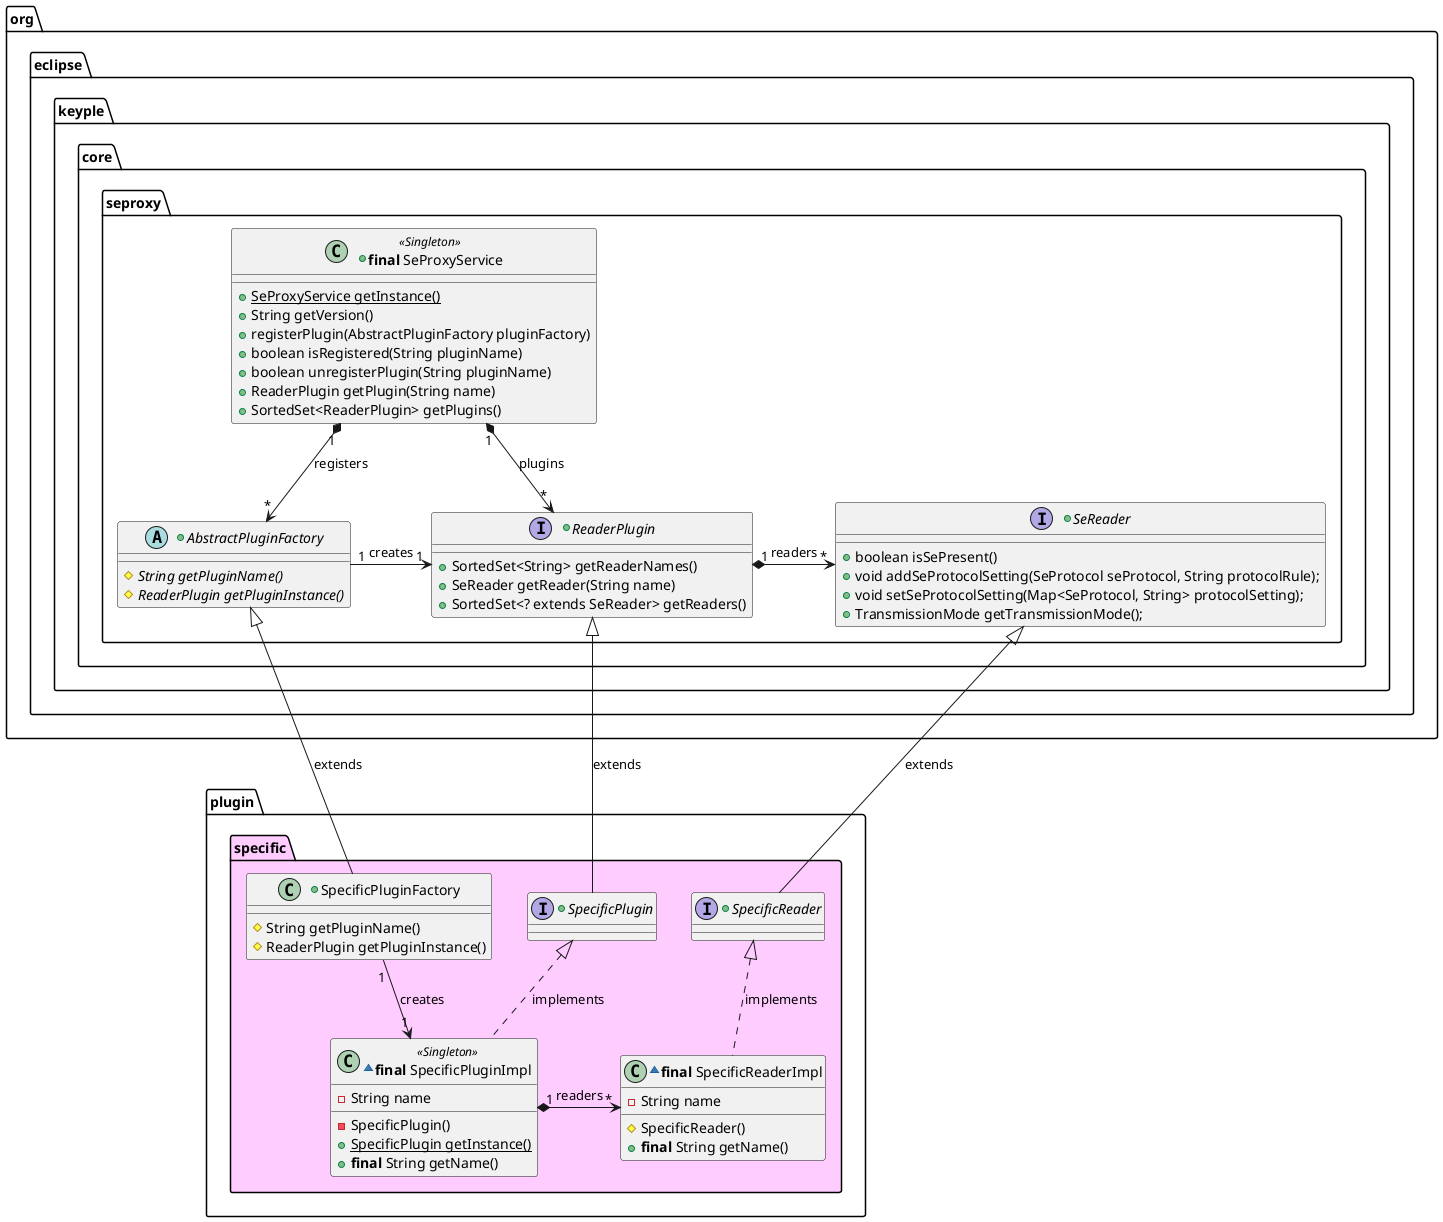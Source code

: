@startuml

package org.eclipse.keyple.core.seproxy #FFFFFF {

+class "<b>final</b> SeProxyService" as SeProxyService << Singleton >> {
	+{static}SeProxyService getInstance()
	+String getVersion()
	+registerPlugin(AbstractPluginFactory pluginFactory)
	+boolean isRegistered(String pluginName)
	+boolean unregisterPlugin(String pluginName)
	+ReaderPlugin getPlugin(String name)
	+SortedSet<ReaderPlugin> getPlugins()
}

+abstract AbstractPluginFactory {
	{abstract} #String getPluginName()
	{abstract} #ReaderPlugin getPluginInstance()
}

+interface ReaderPlugin {
	+SortedSet<String> getReaderNames()
	+SeReader getReader(String name)
	+SortedSet<? extends SeReader> getReaders()
}

+interface SeReader {
	+boolean isSePresent()
	+void addSeProtocolSetting(SeProtocol seProtocol, String protocolRule);
	+void setSeProtocolSetting(Map<SeProtocol, String> protocolSetting);
	+TransmissionMode getTransmissionMode();
}

SeProxyService "1" *-down-> "*" ReaderPlugin : plugins
SeProxyService "1" *--> "*" AbstractPluginFactory : registers
ReaderPlugin "1" *-right-> "*" SeReader : readers
AbstractPluginFactory "1" -right-> "1" ReaderPlugin : creates
}

package plugin.specific #FFCCFF {

+class SpecificPluginFactory {
	#String getPluginName()
	#ReaderPlugin getPluginInstance()
}

+interface SpecificPlugin {
}

+interface SpecificReader {
}

~class "<b>final</b> SpecificPluginImpl" as SpecificPluginImpl << Singleton >> {
	-String name
	-SpecificPlugin()
	+{static} SpecificPlugin getInstance()
	+<b>final</b> String getName()
'	+<b>final</b> List<SpecificReader> getReaders()
}
~class "<b>final</b> SpecificReaderImpl" as SpecificReaderImpl {
	-String name
	#SpecificReader()
	+<b>final</b> String getName()
}
}

AbstractPluginFactory <|-- SpecificPluginFactory : extends
ReaderPlugin <|-- SpecificPlugin : extends
SeReader <|-- SpecificReader : extends

SpecificPlugin <|.down. SpecificPluginImpl : implements
SpecificReader <|.. SpecificReaderImpl : implements

SpecificPluginFactory "1" --> "1" SpecificPluginImpl : creates
SpecificPluginImpl "1" *-right-> "*" SpecificReaderImpl : readers
@enduml

